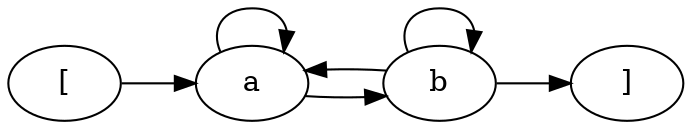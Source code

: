digraph G {
rankdir = LR
label = "";
esg0_vertex0 -> esg0_vertex1;
esg0_vertex2 -> esg0_vertex3;
esg0_vertex1 -> esg0_vertex1;
esg0_vertex2 -> esg0_vertex2;
esg0_vertex1 -> esg0_vertex2;
esg0_vertex2 -> esg0_vertex1;
esg0_vertex0 [label = "["]
esg0_vertex1 [label = "a"]
esg0_vertex2 [label = "b"]
esg0_vertex3 [label = "]"]
}
